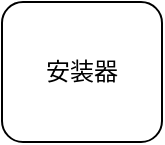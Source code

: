 <mxfile version="21.0.6" type="github"><diagram name="第 1 页" id="GkUpRgWgr7WP9c18bXzO"><mxGraphModel dx="1082" dy="773" grid="1" gridSize="10" guides="1" tooltips="1" connect="1" arrows="1" fold="1" page="1" pageScale="1" pageWidth="827" pageHeight="1169" math="0" shadow="0"><root><mxCell id="0"/><mxCell id="1" parent="0"/><mxCell id="b9HthvJesA-B8xv6NYGP-1" value="安装器" style="rounded=1;whiteSpace=wrap;html=1;" parent="1" vertex="1"><mxGeometry x="60" y="240" width="80" height="70" as="geometry"/></mxCell></root></mxGraphModel></diagram></mxfile>